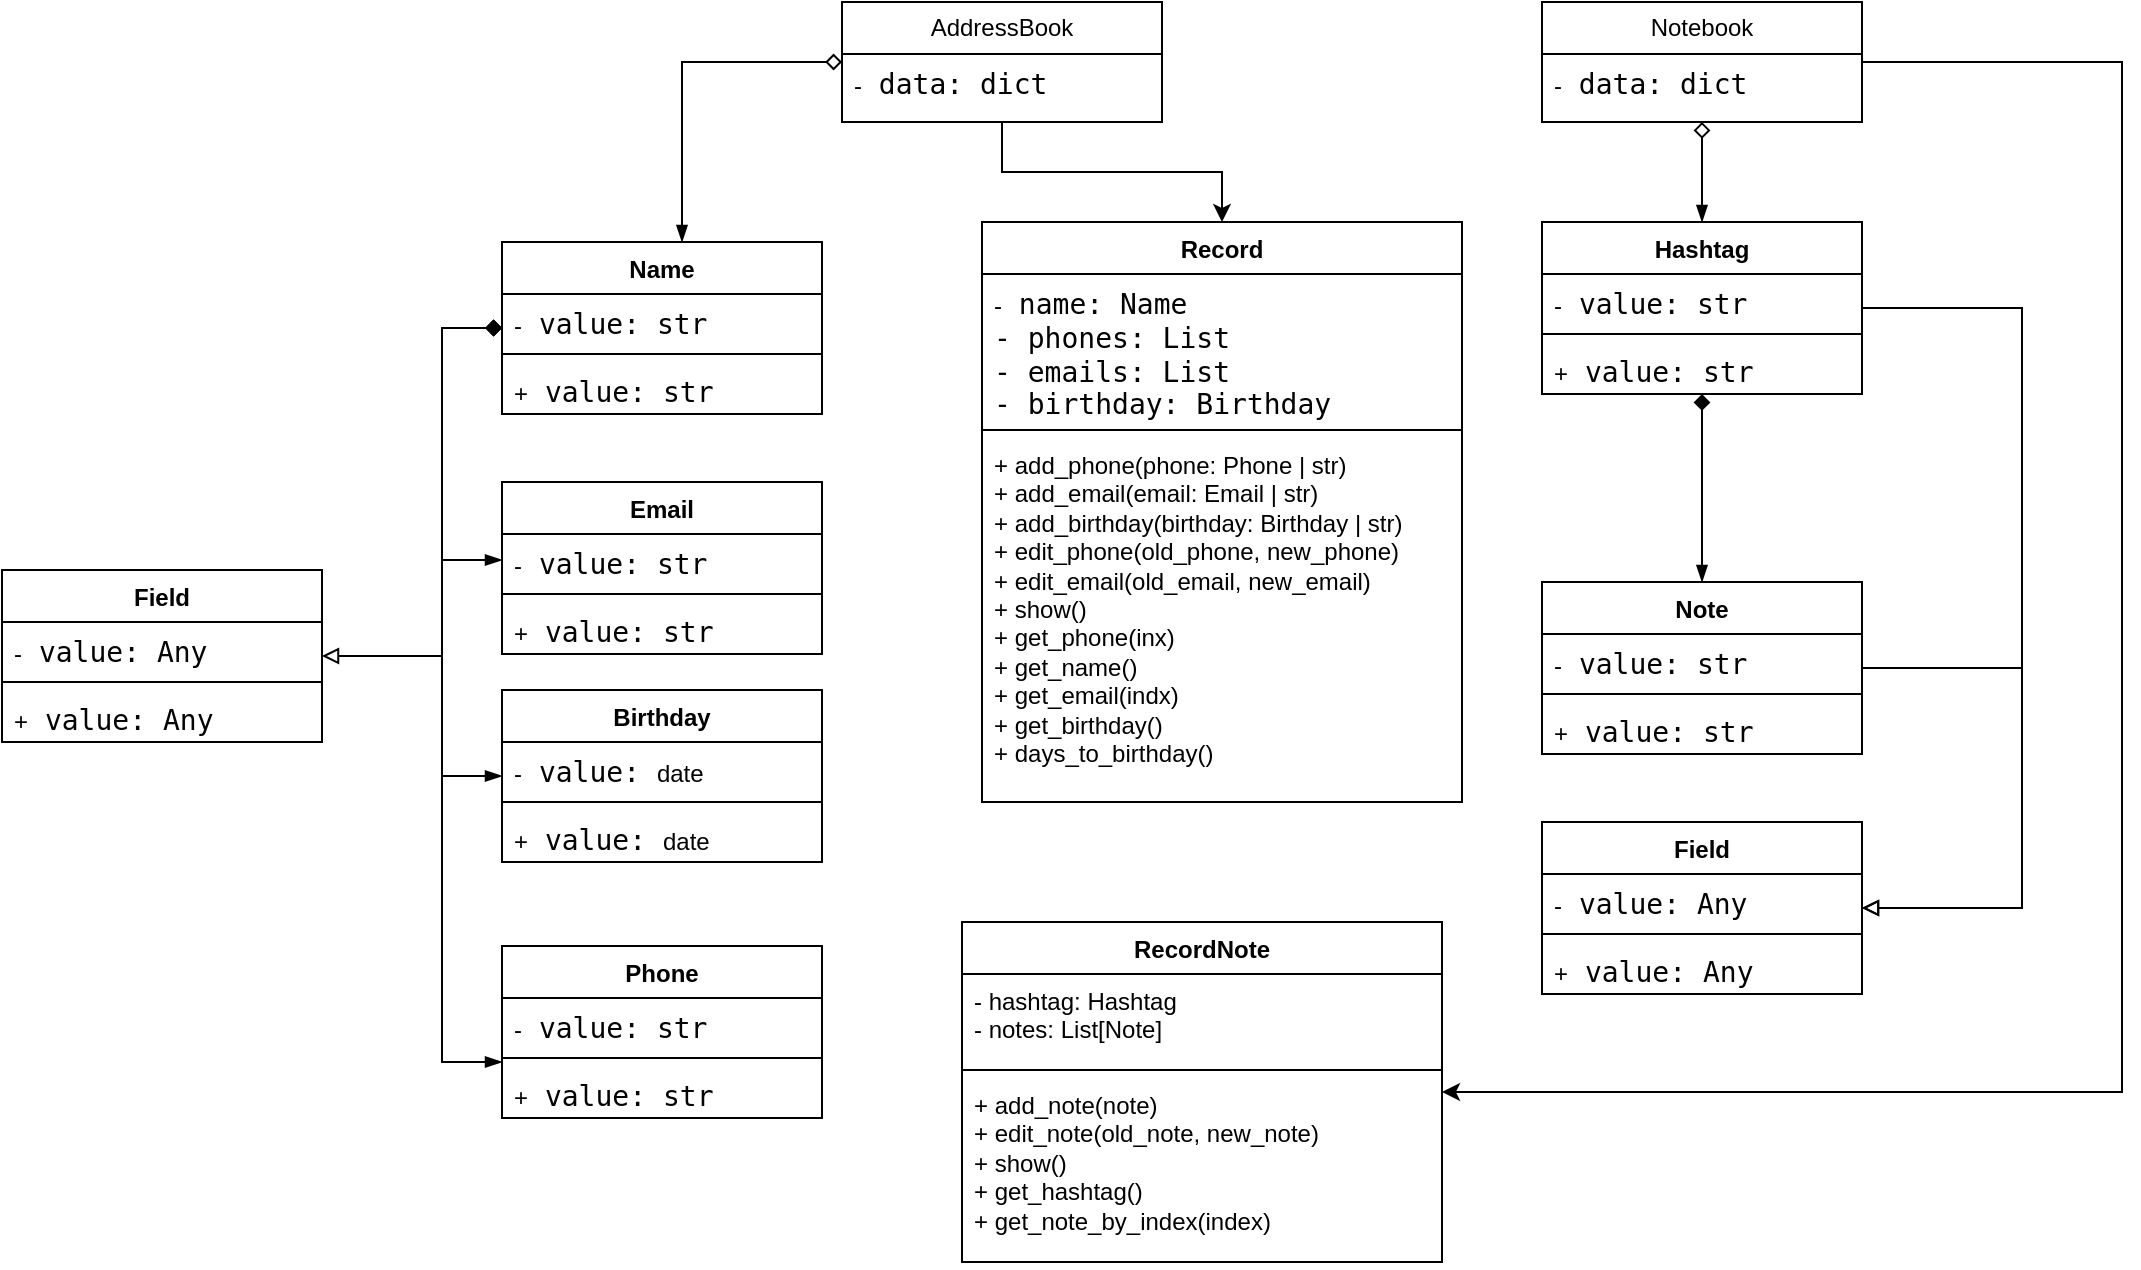 <mxfile version="21.5.0" type="github">
  <diagram id="C5RBs43oDa-KdzZeNtuy" name="Page-1">
    <mxGraphModel dx="2261" dy="754" grid="1" gridSize="10" guides="1" tooltips="1" connect="1" arrows="1" fold="1" page="1" pageScale="1" pageWidth="827" pageHeight="1169" math="0" shadow="0">
      <root>
        <mxCell id="WIyWlLk6GJQsqaUBKTNV-0" />
        <mxCell id="WIyWlLk6GJQsqaUBKTNV-1" parent="WIyWlLk6GJQsqaUBKTNV-0" />
        <mxCell id="QFCGVa4N3Yb_zY3DHAk8-140" style="edgeStyle=orthogonalEdgeStyle;rounded=0;orthogonalLoop=1;jettySize=auto;html=1;" parent="WIyWlLk6GJQsqaUBKTNV-1" source="QFCGVa4N3Yb_zY3DHAk8-70" target="QFCGVa4N3Yb_zY3DHAk8-97" edge="1">
          <mxGeometry relative="1" as="geometry" />
        </mxCell>
        <mxCell id="QFCGVa4N3Yb_zY3DHAk8-70" value="AddressBook" style="swimlane;fontStyle=0;childLayout=stackLayout;horizontal=1;startSize=26;fillColor=none;horizontalStack=0;resizeParent=1;resizeParentMax=0;resizeLast=0;collapsible=1;marginBottom=0;whiteSpace=wrap;html=1;" parent="WIyWlLk6GJQsqaUBKTNV-1" vertex="1">
          <mxGeometry x="-300" y="30" width="160" height="60" as="geometry" />
        </mxCell>
        <mxCell id="QFCGVa4N3Yb_zY3DHAk8-72" value="-&lt;span style=&quot;border-color: var(--border-color); color: rgb(3, 3, 3); font-family: &amp;quot;Söhne Mono&amp;quot;, Monaco, &amp;quot;Andale Mono&amp;quot;, &amp;quot;Ubuntu Mono&amp;quot;, monospace; font-size: 14px;&quot;&gt;&amp;nbsp;data: dict&lt;/span&gt;" style="text;strokeColor=none;fillColor=none;align=left;verticalAlign=top;spacingLeft=4;spacingRight=4;overflow=hidden;rotatable=0;points=[[0,0.5],[1,0.5]];portConstraint=eastwest;whiteSpace=wrap;html=1;" parent="QFCGVa4N3Yb_zY3DHAk8-70" vertex="1">
          <mxGeometry y="26" width="160" height="34" as="geometry" />
        </mxCell>
        <mxCell id="QFCGVa4N3Yb_zY3DHAk8-180" style="edgeStyle=orthogonalEdgeStyle;rounded=0;orthogonalLoop=1;jettySize=auto;html=1;endArrow=diamond;endFill=0;startArrow=blockThin;startFill=1;" parent="WIyWlLk6GJQsqaUBKTNV-1" source="QFCGVa4N3Yb_zY3DHAk8-78" target="QFCGVa4N3Yb_zY3DHAk8-70" edge="1">
          <mxGeometry relative="1" as="geometry">
            <Array as="points">
              <mxPoint x="-380" y="60" />
            </Array>
          </mxGeometry>
        </mxCell>
        <mxCell id="QFCGVa4N3Yb_zY3DHAk8-78" value="Name" style="swimlane;fontStyle=1;align=center;verticalAlign=top;childLayout=stackLayout;horizontal=1;startSize=26;horizontalStack=0;resizeParent=1;resizeParentMax=0;resizeLast=0;collapsible=1;marginBottom=0;whiteSpace=wrap;html=1;" parent="WIyWlLk6GJQsqaUBKTNV-1" vertex="1">
          <mxGeometry x="-470" y="150" width="160" height="86" as="geometry" />
        </mxCell>
        <mxCell id="QFCGVa4N3Yb_zY3DHAk8-79" value="-&lt;span style=&quot;border-color: var(--border-color); color: rgb(3, 3, 3); font-family: &amp;quot;Söhne Mono&amp;quot;, Monaco, &amp;quot;Andale Mono&amp;quot;, &amp;quot;Ubuntu Mono&amp;quot;, monospace; font-size: 14px;&quot;&gt;&amp;nbsp;&lt;/span&gt;&lt;span style=&quot;border: 0px solid rgb(217, 217, 227); color: rgb(3, 3, 3); box-sizing: border-box; --tw-border-spacing-x: 0; --tw-border-spacing-y: 0; --tw-translate-x: 0; --tw-translate-y: 0; --tw-rotate: 0; --tw-skew-x: 0; --tw-skew-y: 0; --tw-scale-x: 1; --tw-scale-y: 1; --tw-pan-x: ; --tw-pan-y: ; --tw-pinch-zoom: ; --tw-scroll-snap-strictness: proximity; --tw-gradient-from-position: ; --tw-gradient-via-position: ; --tw-gradient-to-position: ; --tw-ordinal: ; --tw-slashed-zero: ; --tw-numeric-figure: ; --tw-numeric-spacing: ; --tw-numeric-fraction: ; --tw-ring-inset: ; --tw-ring-offset-width: 0px; --tw-ring-offset-color: #fff; --tw-ring-color: rgba(69,89,164,.5); --tw-ring-offset-shadow: 0 0 transparent; --tw-ring-shadow: 0 0 transparent; --tw-shadow: 0 0 transparent; --tw-shadow-colored: 0 0 transparent; --tw-blur: ; --tw-brightness: ; --tw-contrast: ; --tw-grayscale: ; --tw-hue-rotate: ; --tw-invert: ; --tw-saturate: ; --tw-sepia: ; --tw-drop-shadow: ; --tw-backdrop-blur: ; --tw-backdrop-brightness: ; --tw-backdrop-contrast: ; --tw-backdrop-grayscale: ; --tw-backdrop-hue-rotate: ; --tw-backdrop-invert: ; --tw-backdrop-opacity: ; --tw-backdrop-saturate: ; --tw-backdrop-sepia: ; font-family: &amp;quot;Söhne Mono&amp;quot;, Monaco, &amp;quot;Andale Mono&amp;quot;, &amp;quot;Ubuntu Mono&amp;quot;, monospace; font-size: 14px;&quot; class=&quot;hljs-keyword&quot;&gt;value&lt;/span&gt;&lt;span style=&quot;border-color: var(--border-color); color: rgb(3, 3, 3); font-family: &amp;quot;Söhne Mono&amp;quot;, Monaco, &amp;quot;Andale Mono&amp;quot;, &amp;quot;Ubuntu Mono&amp;quot;, monospace; font-size: 14px;&quot;&gt;: str&lt;/span&gt;" style="text;strokeColor=none;fillColor=none;align=left;verticalAlign=top;spacingLeft=4;spacingRight=4;overflow=hidden;rotatable=0;points=[[0,0.5],[1,0.5]];portConstraint=eastwest;whiteSpace=wrap;html=1;" parent="QFCGVa4N3Yb_zY3DHAk8-78" vertex="1">
          <mxGeometry y="26" width="160" height="26" as="geometry" />
        </mxCell>
        <mxCell id="QFCGVa4N3Yb_zY3DHAk8-80" value="" style="line;strokeWidth=1;fillColor=none;align=left;verticalAlign=middle;spacingTop=-1;spacingLeft=3;spacingRight=3;rotatable=0;labelPosition=right;points=[];portConstraint=eastwest;strokeColor=inherit;" parent="QFCGVa4N3Yb_zY3DHAk8-78" vertex="1">
          <mxGeometry y="52" width="160" height="8" as="geometry" />
        </mxCell>
        <mxCell id="QFCGVa4N3Yb_zY3DHAk8-81" value="+&lt;span style=&quot;border-color: var(--border-color); color: rgb(3, 3, 3); font-family: &amp;quot;Söhne Mono&amp;quot;, Monaco, &amp;quot;Andale Mono&amp;quot;, &amp;quot;Ubuntu Mono&amp;quot;, monospace; font-size: 14px;&quot;&gt;&amp;nbsp;&lt;/span&gt;&lt;span style=&quot;border: 0px solid rgb(217, 217, 227); color: rgb(3, 3, 3); box-sizing: border-box; --tw-border-spacing-x: 0; --tw-border-spacing-y: 0; --tw-translate-x: 0; --tw-translate-y: 0; --tw-rotate: 0; --tw-skew-x: 0; --tw-skew-y: 0; --tw-scale-x: 1; --tw-scale-y: 1; --tw-pan-x: ; --tw-pan-y: ; --tw-pinch-zoom: ; --tw-scroll-snap-strictness: proximity; --tw-gradient-from-position: ; --tw-gradient-via-position: ; --tw-gradient-to-position: ; --tw-ordinal: ; --tw-slashed-zero: ; --tw-numeric-figure: ; --tw-numeric-spacing: ; --tw-numeric-fraction: ; --tw-ring-inset: ; --tw-ring-offset-width: 0px; --tw-ring-offset-color: #fff; --tw-ring-color: rgba(69,89,164,.5); --tw-ring-offset-shadow: 0 0 transparent; --tw-ring-shadow: 0 0 transparent; --tw-shadow: 0 0 transparent; --tw-shadow-colored: 0 0 transparent; --tw-blur: ; --tw-brightness: ; --tw-contrast: ; --tw-grayscale: ; --tw-hue-rotate: ; --tw-invert: ; --tw-saturate: ; --tw-sepia: ; --tw-drop-shadow: ; --tw-backdrop-blur: ; --tw-backdrop-brightness: ; --tw-backdrop-contrast: ; --tw-backdrop-grayscale: ; --tw-backdrop-hue-rotate: ; --tw-backdrop-invert: ; --tw-backdrop-opacity: ; --tw-backdrop-saturate: ; --tw-backdrop-sepia: ; font-family: &amp;quot;Söhne Mono&amp;quot;, Monaco, &amp;quot;Andale Mono&amp;quot;, &amp;quot;Ubuntu Mono&amp;quot;, monospace; font-size: 14px;&quot; class=&quot;hljs-keyword&quot;&gt;value&lt;/span&gt;&lt;span style=&quot;border-color: var(--border-color); color: rgb(3, 3, 3); font-family: &amp;quot;Söhne Mono&amp;quot;, Monaco, &amp;quot;Andale Mono&amp;quot;, &amp;quot;Ubuntu Mono&amp;quot;, monospace; font-size: 14px;&quot;&gt;: str&lt;/span&gt;" style="text;strokeColor=none;fillColor=none;align=left;verticalAlign=top;spacingLeft=4;spacingRight=4;overflow=hidden;rotatable=0;points=[[0,0.5],[1,0.5]];portConstraint=eastwest;whiteSpace=wrap;html=1;" parent="QFCGVa4N3Yb_zY3DHAk8-78" vertex="1">
          <mxGeometry y="60" width="160" height="26" as="geometry" />
        </mxCell>
        <mxCell id="QFCGVa4N3Yb_zY3DHAk8-89" value="Email" style="swimlane;fontStyle=1;align=center;verticalAlign=top;childLayout=stackLayout;horizontal=1;startSize=26;horizontalStack=0;resizeParent=1;resizeParentMax=0;resizeLast=0;collapsible=1;marginBottom=0;whiteSpace=wrap;html=1;" parent="WIyWlLk6GJQsqaUBKTNV-1" vertex="1">
          <mxGeometry x="-470" y="270" width="160" height="86" as="geometry" />
        </mxCell>
        <mxCell id="QFCGVa4N3Yb_zY3DHAk8-90" value="-&lt;span style=&quot;border-color: var(--border-color); color: rgb(3, 3, 3); font-family: &amp;quot;Söhne Mono&amp;quot;, Monaco, &amp;quot;Andale Mono&amp;quot;, &amp;quot;Ubuntu Mono&amp;quot;, monospace; font-size: 14px;&quot;&gt;&amp;nbsp;&lt;/span&gt;&lt;span style=&quot;border: 0px solid rgb(217, 217, 227); color: rgb(3, 3, 3); box-sizing: border-box; --tw-border-spacing-x: 0; --tw-border-spacing-y: 0; --tw-translate-x: 0; --tw-translate-y: 0; --tw-rotate: 0; --tw-skew-x: 0; --tw-skew-y: 0; --tw-scale-x: 1; --tw-scale-y: 1; --tw-pan-x: ; --tw-pan-y: ; --tw-pinch-zoom: ; --tw-scroll-snap-strictness: proximity; --tw-gradient-from-position: ; --tw-gradient-via-position: ; --tw-gradient-to-position: ; --tw-ordinal: ; --tw-slashed-zero: ; --tw-numeric-figure: ; --tw-numeric-spacing: ; --tw-numeric-fraction: ; --tw-ring-inset: ; --tw-ring-offset-width: 0px; --tw-ring-offset-color: #fff; --tw-ring-color: rgba(69,89,164,.5); --tw-ring-offset-shadow: 0 0 transparent; --tw-ring-shadow: 0 0 transparent; --tw-shadow: 0 0 transparent; --tw-shadow-colored: 0 0 transparent; --tw-blur: ; --tw-brightness: ; --tw-contrast: ; --tw-grayscale: ; --tw-hue-rotate: ; --tw-invert: ; --tw-saturate: ; --tw-sepia: ; --tw-drop-shadow: ; --tw-backdrop-blur: ; --tw-backdrop-brightness: ; --tw-backdrop-contrast: ; --tw-backdrop-grayscale: ; --tw-backdrop-hue-rotate: ; --tw-backdrop-invert: ; --tw-backdrop-opacity: ; --tw-backdrop-saturate: ; --tw-backdrop-sepia: ; font-family: &amp;quot;Söhne Mono&amp;quot;, Monaco, &amp;quot;Andale Mono&amp;quot;, &amp;quot;Ubuntu Mono&amp;quot;, monospace; font-size: 14px;&quot; class=&quot;hljs-keyword&quot;&gt;value&lt;/span&gt;&lt;span style=&quot;border-color: var(--border-color); color: rgb(3, 3, 3); font-family: &amp;quot;Söhne Mono&amp;quot;, Monaco, &amp;quot;Andale Mono&amp;quot;, &amp;quot;Ubuntu Mono&amp;quot;, monospace; font-size: 14px;&quot;&gt;: str&lt;/span&gt;" style="text;strokeColor=none;fillColor=none;align=left;verticalAlign=top;spacingLeft=4;spacingRight=4;overflow=hidden;rotatable=0;points=[[0,0.5],[1,0.5]];portConstraint=eastwest;whiteSpace=wrap;html=1;" parent="QFCGVa4N3Yb_zY3DHAk8-89" vertex="1">
          <mxGeometry y="26" width="160" height="26" as="geometry" />
        </mxCell>
        <mxCell id="QFCGVa4N3Yb_zY3DHAk8-91" value="" style="line;strokeWidth=1;fillColor=none;align=left;verticalAlign=middle;spacingTop=-1;spacingLeft=3;spacingRight=3;rotatable=0;labelPosition=right;points=[];portConstraint=eastwest;strokeColor=inherit;" parent="QFCGVa4N3Yb_zY3DHAk8-89" vertex="1">
          <mxGeometry y="52" width="160" height="8" as="geometry" />
        </mxCell>
        <mxCell id="QFCGVa4N3Yb_zY3DHAk8-92" value="+&lt;span style=&quot;border-color: var(--border-color); color: rgb(3, 3, 3); font-family: &amp;quot;Söhne Mono&amp;quot;, Monaco, &amp;quot;Andale Mono&amp;quot;, &amp;quot;Ubuntu Mono&amp;quot;, monospace; font-size: 14px;&quot;&gt;&amp;nbsp;&lt;/span&gt;&lt;span style=&quot;border: 0px solid rgb(217, 217, 227); color: rgb(3, 3, 3); box-sizing: border-box; --tw-border-spacing-x: 0; --tw-border-spacing-y: 0; --tw-translate-x: 0; --tw-translate-y: 0; --tw-rotate: 0; --tw-skew-x: 0; --tw-skew-y: 0; --tw-scale-x: 1; --tw-scale-y: 1; --tw-pan-x: ; --tw-pan-y: ; --tw-pinch-zoom: ; --tw-scroll-snap-strictness: proximity; --tw-gradient-from-position: ; --tw-gradient-via-position: ; --tw-gradient-to-position: ; --tw-ordinal: ; --tw-slashed-zero: ; --tw-numeric-figure: ; --tw-numeric-spacing: ; --tw-numeric-fraction: ; --tw-ring-inset: ; --tw-ring-offset-width: 0px; --tw-ring-offset-color: #fff; --tw-ring-color: rgba(69,89,164,.5); --tw-ring-offset-shadow: 0 0 transparent; --tw-ring-shadow: 0 0 transparent; --tw-shadow: 0 0 transparent; --tw-shadow-colored: 0 0 transparent; --tw-blur: ; --tw-brightness: ; --tw-contrast: ; --tw-grayscale: ; --tw-hue-rotate: ; --tw-invert: ; --tw-saturate: ; --tw-sepia: ; --tw-drop-shadow: ; --tw-backdrop-blur: ; --tw-backdrop-brightness: ; --tw-backdrop-contrast: ; --tw-backdrop-grayscale: ; --tw-backdrop-hue-rotate: ; --tw-backdrop-invert: ; --tw-backdrop-opacity: ; --tw-backdrop-saturate: ; --tw-backdrop-sepia: ; font-family: &amp;quot;Söhne Mono&amp;quot;, Monaco, &amp;quot;Andale Mono&amp;quot;, &amp;quot;Ubuntu Mono&amp;quot;, monospace; font-size: 14px;&quot; class=&quot;hljs-keyword&quot;&gt;value&lt;/span&gt;&lt;span style=&quot;border-color: var(--border-color); color: rgb(3, 3, 3); font-family: &amp;quot;Söhne Mono&amp;quot;, Monaco, &amp;quot;Andale Mono&amp;quot;, &amp;quot;Ubuntu Mono&amp;quot;, monospace; font-size: 14px;&quot;&gt;: str&lt;/span&gt;" style="text;strokeColor=none;fillColor=none;align=left;verticalAlign=top;spacingLeft=4;spacingRight=4;overflow=hidden;rotatable=0;points=[[0,0.5],[1,0.5]];portConstraint=eastwest;whiteSpace=wrap;html=1;" parent="QFCGVa4N3Yb_zY3DHAk8-89" vertex="1">
          <mxGeometry y="60" width="160" height="26" as="geometry" />
        </mxCell>
        <mxCell id="QFCGVa4N3Yb_zY3DHAk8-175" style="edgeStyle=orthogonalEdgeStyle;rounded=0;orthogonalLoop=1;jettySize=auto;html=1;startArrow=blockThin;startFill=1;endArrow=diamond;endFill=1;" parent="WIyWlLk6GJQsqaUBKTNV-1" source="QFCGVa4N3Yb_zY3DHAk8-93" target="QFCGVa4N3Yb_zY3DHAk8-78" edge="1">
          <mxGeometry relative="1" as="geometry">
            <Array as="points">
              <mxPoint x="-500" y="417" />
              <mxPoint x="-500" y="193" />
            </Array>
          </mxGeometry>
        </mxCell>
        <mxCell id="QFCGVa4N3Yb_zY3DHAk8-93" value="Birthday" style="swimlane;fontStyle=1;align=center;verticalAlign=top;childLayout=stackLayout;horizontal=1;startSize=26;horizontalStack=0;resizeParent=1;resizeParentMax=0;resizeLast=0;collapsible=1;marginBottom=0;whiteSpace=wrap;html=1;" parent="WIyWlLk6GJQsqaUBKTNV-1" vertex="1">
          <mxGeometry x="-470" y="374" width="160" height="86" as="geometry" />
        </mxCell>
        <mxCell id="QFCGVa4N3Yb_zY3DHAk8-94" value="-&lt;span style=&quot;border-color: var(--border-color); color: rgb(3, 3, 3); font-family: &amp;quot;Söhne Mono&amp;quot;, Monaco, &amp;quot;Andale Mono&amp;quot;, &amp;quot;Ubuntu Mono&amp;quot;, monospace; font-size: 14px;&quot;&gt;&amp;nbsp;&lt;/span&gt;&lt;span style=&quot;border: 0px solid rgb(217, 217, 227); color: rgb(3, 3, 3); box-sizing: border-box; --tw-border-spacing-x: 0; --tw-border-spacing-y: 0; --tw-translate-x: 0; --tw-translate-y: 0; --tw-rotate: 0; --tw-skew-x: 0; --tw-skew-y: 0; --tw-scale-x: 1; --tw-scale-y: 1; --tw-pan-x: ; --tw-pan-y: ; --tw-pinch-zoom: ; --tw-scroll-snap-strictness: proximity; --tw-gradient-from-position: ; --tw-gradient-via-position: ; --tw-gradient-to-position: ; --tw-ordinal: ; --tw-slashed-zero: ; --tw-numeric-figure: ; --tw-numeric-spacing: ; --tw-numeric-fraction: ; --tw-ring-inset: ; --tw-ring-offset-width: 0px; --tw-ring-offset-color: #fff; --tw-ring-color: rgba(69,89,164,.5); --tw-ring-offset-shadow: 0 0 transparent; --tw-ring-shadow: 0 0 transparent; --tw-shadow: 0 0 transparent; --tw-shadow-colored: 0 0 transparent; --tw-blur: ; --tw-brightness: ; --tw-contrast: ; --tw-grayscale: ; --tw-hue-rotate: ; --tw-invert: ; --tw-saturate: ; --tw-sepia: ; --tw-drop-shadow: ; --tw-backdrop-blur: ; --tw-backdrop-brightness: ; --tw-backdrop-contrast: ; --tw-backdrop-grayscale: ; --tw-backdrop-hue-rotate: ; --tw-backdrop-invert: ; --tw-backdrop-opacity: ; --tw-backdrop-saturate: ; --tw-backdrop-sepia: ; font-family: &amp;quot;Söhne Mono&amp;quot;, Monaco, &amp;quot;Andale Mono&amp;quot;, &amp;quot;Ubuntu Mono&amp;quot;, monospace; font-size: 14px;&quot; class=&quot;hljs-keyword&quot;&gt;value&lt;/span&gt;&lt;span style=&quot;border-color: var(--border-color); color: rgb(3, 3, 3); font-family: &amp;quot;Söhne Mono&amp;quot;, Monaco, &amp;quot;Andale Mono&amp;quot;, &amp;quot;Ubuntu Mono&amp;quot;, monospace; font-size: 14px;&quot;&gt;:&amp;nbsp;&lt;/span&gt;&lt;span style=&quot;color: rgb(3, 3, 3); text-align: center;&quot;&gt;date&lt;/span&gt;" style="text;strokeColor=none;fillColor=none;align=left;verticalAlign=top;spacingLeft=4;spacingRight=4;overflow=hidden;rotatable=0;points=[[0,0.5],[1,0.5]];portConstraint=eastwest;whiteSpace=wrap;html=1;" parent="QFCGVa4N3Yb_zY3DHAk8-93" vertex="1">
          <mxGeometry y="26" width="160" height="26" as="geometry" />
        </mxCell>
        <mxCell id="QFCGVa4N3Yb_zY3DHAk8-95" value="" style="line;strokeWidth=1;fillColor=none;align=left;verticalAlign=middle;spacingTop=-1;spacingLeft=3;spacingRight=3;rotatable=0;labelPosition=right;points=[];portConstraint=eastwest;strokeColor=inherit;" parent="QFCGVa4N3Yb_zY3DHAk8-93" vertex="1">
          <mxGeometry y="52" width="160" height="8" as="geometry" />
        </mxCell>
        <mxCell id="QFCGVa4N3Yb_zY3DHAk8-96" value="+&lt;span style=&quot;border-color: var(--border-color); color: rgb(3, 3, 3); font-family: &amp;quot;Söhne Mono&amp;quot;, Monaco, &amp;quot;Andale Mono&amp;quot;, &amp;quot;Ubuntu Mono&amp;quot;, monospace; font-size: 14px;&quot;&gt;&amp;nbsp;&lt;/span&gt;&lt;span style=&quot;border: 0px solid rgb(217, 217, 227); color: rgb(3, 3, 3); box-sizing: border-box; --tw-border-spacing-x: 0; --tw-border-spacing-y: 0; --tw-translate-x: 0; --tw-translate-y: 0; --tw-rotate: 0; --tw-skew-x: 0; --tw-skew-y: 0; --tw-scale-x: 1; --tw-scale-y: 1; --tw-pan-x: ; --tw-pan-y: ; --tw-pinch-zoom: ; --tw-scroll-snap-strictness: proximity; --tw-gradient-from-position: ; --tw-gradient-via-position: ; --tw-gradient-to-position: ; --tw-ordinal: ; --tw-slashed-zero: ; --tw-numeric-figure: ; --tw-numeric-spacing: ; --tw-numeric-fraction: ; --tw-ring-inset: ; --tw-ring-offset-width: 0px; --tw-ring-offset-color: #fff; --tw-ring-color: rgba(69,89,164,.5); --tw-ring-offset-shadow: 0 0 transparent; --tw-ring-shadow: 0 0 transparent; --tw-shadow: 0 0 transparent; --tw-shadow-colored: 0 0 transparent; --tw-blur: ; --tw-brightness: ; --tw-contrast: ; --tw-grayscale: ; --tw-hue-rotate: ; --tw-invert: ; --tw-saturate: ; --tw-sepia: ; --tw-drop-shadow: ; --tw-backdrop-blur: ; --tw-backdrop-brightness: ; --tw-backdrop-contrast: ; --tw-backdrop-grayscale: ; --tw-backdrop-hue-rotate: ; --tw-backdrop-invert: ; --tw-backdrop-opacity: ; --tw-backdrop-saturate: ; --tw-backdrop-sepia: ; font-family: &amp;quot;Söhne Mono&amp;quot;, Monaco, &amp;quot;Andale Mono&amp;quot;, &amp;quot;Ubuntu Mono&amp;quot;, monospace; font-size: 14px;&quot; class=&quot;hljs-keyword&quot;&gt;value&lt;/span&gt;&lt;span style=&quot;border-color: var(--border-color); color: rgb(3, 3, 3); font-family: &amp;quot;Söhne Mono&amp;quot;, Monaco, &amp;quot;Andale Mono&amp;quot;, &amp;quot;Ubuntu Mono&amp;quot;, monospace; font-size: 14px;&quot;&gt;:&amp;nbsp;&lt;/span&gt;&lt;span style=&quot;color: rgb(3, 3, 3); text-align: center;&quot;&gt;date&lt;/span&gt;" style="text;strokeColor=none;fillColor=none;align=left;verticalAlign=top;spacingLeft=4;spacingRight=4;overflow=hidden;rotatable=0;points=[[0,0.5],[1,0.5]];portConstraint=eastwest;whiteSpace=wrap;html=1;" parent="QFCGVa4N3Yb_zY3DHAk8-93" vertex="1">
          <mxGeometry y="60" width="160" height="26" as="geometry" />
        </mxCell>
        <mxCell id="QFCGVa4N3Yb_zY3DHAk8-97" value="Record" style="swimlane;fontStyle=1;align=center;verticalAlign=top;childLayout=stackLayout;horizontal=1;startSize=26;horizontalStack=0;resizeParent=1;resizeParentMax=0;resizeLast=0;collapsible=1;marginBottom=0;whiteSpace=wrap;html=1;" parent="WIyWlLk6GJQsqaUBKTNV-1" vertex="1">
          <mxGeometry x="-230" y="140" width="240" height="290" as="geometry" />
        </mxCell>
        <mxCell id="QFCGVa4N3Yb_zY3DHAk8-98" value="-&lt;span style=&quot;border-color: var(--border-color); color: rgb(3, 3, 3); font-family: &amp;quot;Söhne Mono&amp;quot;, Monaco, &amp;quot;Andale Mono&amp;quot;, &amp;quot;Ubuntu Mono&amp;quot;, monospace; font-size: 14px;&quot;&gt;&amp;nbsp;name: Name&lt;br&gt;-&lt;span style=&quot;border-color: var(--border-color);&quot;&gt;&amp;nbsp;phones: List&lt;br&gt;&lt;/span&gt;-&lt;span style=&quot;border-color: var(--border-color);&quot;&gt;&amp;nbsp;emails: List&lt;br&gt;&lt;/span&gt;-&lt;span style=&quot;border-color: var(--border-color);&quot;&gt;&amp;nbsp;birthday: Birthday&lt;/span&gt;&lt;br&gt;&lt;/span&gt;" style="text;strokeColor=none;fillColor=none;align=left;verticalAlign=top;spacingLeft=4;spacingRight=4;overflow=hidden;rotatable=0;points=[[0,0.5],[1,0.5]];portConstraint=eastwest;whiteSpace=wrap;html=1;" parent="QFCGVa4N3Yb_zY3DHAk8-97" vertex="1">
          <mxGeometry y="26" width="240" height="74" as="geometry" />
        </mxCell>
        <mxCell id="QFCGVa4N3Yb_zY3DHAk8-99" value="" style="line;strokeWidth=1;fillColor=none;align=left;verticalAlign=middle;spacingTop=-1;spacingLeft=3;spacingRight=3;rotatable=0;labelPosition=right;points=[];portConstraint=eastwest;strokeColor=inherit;" parent="QFCGVa4N3Yb_zY3DHAk8-97" vertex="1">
          <mxGeometry y="100" width="240" height="8" as="geometry" />
        </mxCell>
        <mxCell id="QFCGVa4N3Yb_zY3DHAk8-100" value="&lt;div&gt;+ add_phone(phone: Phone | str)&lt;/div&gt;&lt;div&gt;+ add_email(email: Email | str)&lt;/div&gt;&lt;div&gt;+ add_birthday(birthday: Birthday | str)&lt;/div&gt;&lt;div&gt;+ edit_phone(old_phone, new_phone)&lt;/div&gt;&lt;div&gt;+ edit_email(old_email, new_email)&lt;/div&gt;&lt;div&gt;+ show()&lt;/div&gt;&lt;div&gt;+ get_phone(inx)&lt;/div&gt;&lt;div&gt;+ get_name()&lt;/div&gt;&lt;div&gt;+ get_email(indx)&lt;/div&gt;&lt;div&gt;+ get_birthday()&lt;/div&gt;&lt;div&gt;+ days_to_birthday()&lt;/div&gt;" style="text;strokeColor=none;fillColor=none;align=left;verticalAlign=top;spacingLeft=4;spacingRight=4;overflow=hidden;rotatable=0;points=[[0,0.5],[1,0.5]];portConstraint=eastwest;whiteSpace=wrap;html=1;" parent="QFCGVa4N3Yb_zY3DHAk8-97" vertex="1">
          <mxGeometry y="108" width="240" height="182" as="geometry" />
        </mxCell>
        <mxCell id="QFCGVa4N3Yb_zY3DHAk8-174" style="edgeStyle=orthogonalEdgeStyle;rounded=0;orthogonalLoop=1;jettySize=auto;html=1;strokeColor=default;startArrow=blockThin;startFill=1;endArrow=diamond;endFill=1;" parent="WIyWlLk6GJQsqaUBKTNV-1" source="QFCGVa4N3Yb_zY3DHAk8-82" target="QFCGVa4N3Yb_zY3DHAk8-78" edge="1">
          <mxGeometry relative="1" as="geometry">
            <Array as="points">
              <mxPoint x="-500" y="560" />
              <mxPoint x="-500" y="193" />
            </Array>
          </mxGeometry>
        </mxCell>
        <mxCell id="QFCGVa4N3Yb_zY3DHAk8-82" value="Phone" style="swimlane;fontStyle=1;align=center;verticalAlign=top;childLayout=stackLayout;horizontal=1;startSize=26;horizontalStack=0;resizeParent=1;resizeParentMax=0;resizeLast=0;collapsible=1;marginBottom=0;whiteSpace=wrap;html=1;" parent="WIyWlLk6GJQsqaUBKTNV-1" vertex="1">
          <mxGeometry x="-470" y="502" width="160" height="86" as="geometry" />
        </mxCell>
        <mxCell id="QFCGVa4N3Yb_zY3DHAk8-83" value="-&lt;span style=&quot;border-color: var(--border-color); color: rgb(3, 3, 3); font-family: &amp;quot;Söhne Mono&amp;quot;, Monaco, &amp;quot;Andale Mono&amp;quot;, &amp;quot;Ubuntu Mono&amp;quot;, monospace; font-size: 14px;&quot;&gt;&amp;nbsp;&lt;/span&gt;&lt;span style=&quot;border: 0px solid rgb(217, 217, 227); color: rgb(3, 3, 3); box-sizing: border-box; --tw-border-spacing-x: 0; --tw-border-spacing-y: 0; --tw-translate-x: 0; --tw-translate-y: 0; --tw-rotate: 0; --tw-skew-x: 0; --tw-skew-y: 0; --tw-scale-x: 1; --tw-scale-y: 1; --tw-pan-x: ; --tw-pan-y: ; --tw-pinch-zoom: ; --tw-scroll-snap-strictness: proximity; --tw-gradient-from-position: ; --tw-gradient-via-position: ; --tw-gradient-to-position: ; --tw-ordinal: ; --tw-slashed-zero: ; --tw-numeric-figure: ; --tw-numeric-spacing: ; --tw-numeric-fraction: ; --tw-ring-inset: ; --tw-ring-offset-width: 0px; --tw-ring-offset-color: #fff; --tw-ring-color: rgba(69,89,164,.5); --tw-ring-offset-shadow: 0 0 transparent; --tw-ring-shadow: 0 0 transparent; --tw-shadow: 0 0 transparent; --tw-shadow-colored: 0 0 transparent; --tw-blur: ; --tw-brightness: ; --tw-contrast: ; --tw-grayscale: ; --tw-hue-rotate: ; --tw-invert: ; --tw-saturate: ; --tw-sepia: ; --tw-drop-shadow: ; --tw-backdrop-blur: ; --tw-backdrop-brightness: ; --tw-backdrop-contrast: ; --tw-backdrop-grayscale: ; --tw-backdrop-hue-rotate: ; --tw-backdrop-invert: ; --tw-backdrop-opacity: ; --tw-backdrop-saturate: ; --tw-backdrop-sepia: ; font-family: &amp;quot;Söhne Mono&amp;quot;, Monaco, &amp;quot;Andale Mono&amp;quot;, &amp;quot;Ubuntu Mono&amp;quot;, monospace; font-size: 14px;&quot; class=&quot;hljs-keyword&quot;&gt;value&lt;/span&gt;&lt;span style=&quot;border-color: var(--border-color); color: rgb(3, 3, 3); font-family: &amp;quot;Söhne Mono&amp;quot;, Monaco, &amp;quot;Andale Mono&amp;quot;, &amp;quot;Ubuntu Mono&amp;quot;, monospace; font-size: 14px;&quot;&gt;: str&lt;/span&gt;" style="text;strokeColor=none;fillColor=none;align=left;verticalAlign=top;spacingLeft=4;spacingRight=4;overflow=hidden;rotatable=0;points=[[0,0.5],[1,0.5]];portConstraint=eastwest;whiteSpace=wrap;html=1;" parent="QFCGVa4N3Yb_zY3DHAk8-82" vertex="1">
          <mxGeometry y="26" width="160" height="26" as="geometry" />
        </mxCell>
        <mxCell id="QFCGVa4N3Yb_zY3DHAk8-84" value="" style="line;strokeWidth=1;fillColor=none;align=left;verticalAlign=middle;spacingTop=-1;spacingLeft=3;spacingRight=3;rotatable=0;labelPosition=right;points=[];portConstraint=eastwest;strokeColor=inherit;" parent="QFCGVa4N3Yb_zY3DHAk8-82" vertex="1">
          <mxGeometry y="52" width="160" height="8" as="geometry" />
        </mxCell>
        <mxCell id="QFCGVa4N3Yb_zY3DHAk8-85" value="+&lt;span style=&quot;border-color: var(--border-color); color: rgb(3, 3, 3); font-family: &amp;quot;Söhne Mono&amp;quot;, Monaco, &amp;quot;Andale Mono&amp;quot;, &amp;quot;Ubuntu Mono&amp;quot;, monospace; font-size: 14px;&quot;&gt;&amp;nbsp;&lt;/span&gt;&lt;span style=&quot;border: 0px solid rgb(217, 217, 227); color: rgb(3, 3, 3); box-sizing: border-box; --tw-border-spacing-x: 0; --tw-border-spacing-y: 0; --tw-translate-x: 0; --tw-translate-y: 0; --tw-rotate: 0; --tw-skew-x: 0; --tw-skew-y: 0; --tw-scale-x: 1; --tw-scale-y: 1; --tw-pan-x: ; --tw-pan-y: ; --tw-pinch-zoom: ; --tw-scroll-snap-strictness: proximity; --tw-gradient-from-position: ; --tw-gradient-via-position: ; --tw-gradient-to-position: ; --tw-ordinal: ; --tw-slashed-zero: ; --tw-numeric-figure: ; --tw-numeric-spacing: ; --tw-numeric-fraction: ; --tw-ring-inset: ; --tw-ring-offset-width: 0px; --tw-ring-offset-color: #fff; --tw-ring-color: rgba(69,89,164,.5); --tw-ring-offset-shadow: 0 0 transparent; --tw-ring-shadow: 0 0 transparent; --tw-shadow: 0 0 transparent; --tw-shadow-colored: 0 0 transparent; --tw-blur: ; --tw-brightness: ; --tw-contrast: ; --tw-grayscale: ; --tw-hue-rotate: ; --tw-invert: ; --tw-saturate: ; --tw-sepia: ; --tw-drop-shadow: ; --tw-backdrop-blur: ; --tw-backdrop-brightness: ; --tw-backdrop-contrast: ; --tw-backdrop-grayscale: ; --tw-backdrop-hue-rotate: ; --tw-backdrop-invert: ; --tw-backdrop-opacity: ; --tw-backdrop-saturate: ; --tw-backdrop-sepia: ; font-family: &amp;quot;Söhne Mono&amp;quot;, Monaco, &amp;quot;Andale Mono&amp;quot;, &amp;quot;Ubuntu Mono&amp;quot;, monospace; font-size: 14px;&quot; class=&quot;hljs-keyword&quot;&gt;value&lt;/span&gt;&lt;span style=&quot;border-color: var(--border-color); color: rgb(3, 3, 3); font-family: &amp;quot;Söhne Mono&amp;quot;, Monaco, &amp;quot;Andale Mono&amp;quot;, &amp;quot;Ubuntu Mono&amp;quot;, monospace; font-size: 14px;&quot;&gt;: str&lt;/span&gt;" style="text;strokeColor=none;fillColor=none;align=left;verticalAlign=top;spacingLeft=4;spacingRight=4;overflow=hidden;rotatable=0;points=[[0,0.5],[1,0.5]];portConstraint=eastwest;whiteSpace=wrap;html=1;" parent="QFCGVa4N3Yb_zY3DHAk8-82" vertex="1">
          <mxGeometry y="60" width="160" height="26" as="geometry" />
        </mxCell>
        <mxCell id="j4wMsxq7p_G7kz9xWMsX-5" style="edgeStyle=orthogonalEdgeStyle;rounded=0;orthogonalLoop=1;jettySize=auto;html=1;" edge="1" parent="WIyWlLk6GJQsqaUBKTNV-1" source="QFCGVa4N3Yb_zY3DHAk8-138" target="QFCGVa4N3Yb_zY3DHAk8-143">
          <mxGeometry relative="1" as="geometry">
            <Array as="points">
              <mxPoint x="340" y="60" />
              <mxPoint x="340" y="575" />
            </Array>
          </mxGeometry>
        </mxCell>
        <mxCell id="QFCGVa4N3Yb_zY3DHAk8-138" value="Notebook" style="swimlane;fontStyle=0;childLayout=stackLayout;horizontal=1;startSize=26;fillColor=none;horizontalStack=0;resizeParent=1;resizeParentMax=0;resizeLast=0;collapsible=1;marginBottom=0;whiteSpace=wrap;html=1;" parent="WIyWlLk6GJQsqaUBKTNV-1" vertex="1">
          <mxGeometry x="50" y="30" width="160" height="60" as="geometry" />
        </mxCell>
        <mxCell id="QFCGVa4N3Yb_zY3DHAk8-139" value="-&lt;span style=&quot;border-color: var(--border-color); color: rgb(3, 3, 3); font-family: &amp;quot;Söhne Mono&amp;quot;, Monaco, &amp;quot;Andale Mono&amp;quot;, &amp;quot;Ubuntu Mono&amp;quot;, monospace; font-size: 14px;&quot;&gt;&amp;nbsp;data: dict&lt;/span&gt;" style="text;strokeColor=none;fillColor=none;align=left;verticalAlign=top;spacingLeft=4;spacingRight=4;overflow=hidden;rotatable=0;points=[[0,0.5],[1,0.5]];portConstraint=eastwest;whiteSpace=wrap;html=1;" parent="QFCGVa4N3Yb_zY3DHAk8-138" vertex="1">
          <mxGeometry y="26" width="160" height="34" as="geometry" />
        </mxCell>
        <mxCell id="QFCGVa4N3Yb_zY3DHAk8-143" value="RecordNote" style="swimlane;fontStyle=1;align=center;verticalAlign=top;childLayout=stackLayout;horizontal=1;startSize=26;horizontalStack=0;resizeParent=1;resizeParentMax=0;resizeLast=0;collapsible=1;marginBottom=0;whiteSpace=wrap;html=1;" parent="WIyWlLk6GJQsqaUBKTNV-1" vertex="1">
          <mxGeometry x="-240" y="490" width="240" height="170" as="geometry" />
        </mxCell>
        <mxCell id="QFCGVa4N3Yb_zY3DHAk8-144" value="&lt;span style=&quot;border-color: var(--border-color);&quot;&gt;&lt;div style=&quot;&quot;&gt;- hashtag: Hashtag&lt;/div&gt;&lt;div style=&quot;&quot;&gt;- notes: List[Note]&lt;/div&gt;&lt;/span&gt;" style="text;strokeColor=none;fillColor=none;align=left;verticalAlign=top;spacingLeft=4;spacingRight=4;overflow=hidden;rotatable=0;points=[[0,0.5],[1,0.5]];portConstraint=eastwest;whiteSpace=wrap;html=1;" parent="QFCGVa4N3Yb_zY3DHAk8-143" vertex="1">
          <mxGeometry y="26" width="240" height="44" as="geometry" />
        </mxCell>
        <mxCell id="QFCGVa4N3Yb_zY3DHAk8-145" value="" style="line;strokeWidth=1;fillColor=none;align=left;verticalAlign=middle;spacingTop=-1;spacingLeft=3;spacingRight=3;rotatable=0;labelPosition=right;points=[];portConstraint=eastwest;strokeColor=inherit;" parent="QFCGVa4N3Yb_zY3DHAk8-143" vertex="1">
          <mxGeometry y="70" width="240" height="8" as="geometry" />
        </mxCell>
        <mxCell id="QFCGVa4N3Yb_zY3DHAk8-146" value="&lt;div&gt;+ add_note(note)&lt;/div&gt;&lt;div&gt;+ edit_note(old_note, new_note)&lt;/div&gt;&lt;div&gt;+ show()&lt;/div&gt;&lt;div&gt;+ get_hashtag()&lt;/div&gt;&lt;div&gt;+ get_note_by_index(index)&lt;/div&gt;" style="text;strokeColor=none;fillColor=none;align=left;verticalAlign=top;spacingLeft=4;spacingRight=4;overflow=hidden;rotatable=0;points=[[0,0.5],[1,0.5]];portConstraint=eastwest;whiteSpace=wrap;html=1;" parent="QFCGVa4N3Yb_zY3DHAk8-143" vertex="1">
          <mxGeometry y="78" width="240" height="92" as="geometry" />
        </mxCell>
        <mxCell id="j4wMsxq7p_G7kz9xWMsX-2" style="edgeStyle=orthogonalEdgeStyle;rounded=0;orthogonalLoop=1;jettySize=auto;html=1;endArrow=none;endFill=0;startArrow=block;startFill=0;" edge="1" parent="WIyWlLk6GJQsqaUBKTNV-1" source="QFCGVa4N3Yb_zY3DHAk8-147" target="QFCGVa4N3Yb_zY3DHAk8-155">
          <mxGeometry relative="1" as="geometry">
            <Array as="points">
              <mxPoint x="290" y="483" />
              <mxPoint x="290" y="183" />
            </Array>
          </mxGeometry>
        </mxCell>
        <mxCell id="j4wMsxq7p_G7kz9xWMsX-3" style="edgeStyle=orthogonalEdgeStyle;rounded=0;orthogonalLoop=1;jettySize=auto;html=1;endArrow=none;endFill=0;startArrow=block;startFill=0;" edge="1" parent="WIyWlLk6GJQsqaUBKTNV-1" source="QFCGVa4N3Yb_zY3DHAk8-147" target="QFCGVa4N3Yb_zY3DHAk8-160">
          <mxGeometry relative="1" as="geometry">
            <Array as="points">
              <mxPoint x="290" y="483" />
              <mxPoint x="290" y="363" />
            </Array>
          </mxGeometry>
        </mxCell>
        <mxCell id="QFCGVa4N3Yb_zY3DHAk8-147" value="Field" style="swimlane;fontStyle=1;align=center;verticalAlign=top;childLayout=stackLayout;horizontal=1;startSize=26;horizontalStack=0;resizeParent=1;resizeParentMax=0;resizeLast=0;collapsible=1;marginBottom=0;whiteSpace=wrap;html=1;" parent="WIyWlLk6GJQsqaUBKTNV-1" vertex="1">
          <mxGeometry x="50" y="440" width="160" height="86" as="geometry" />
        </mxCell>
        <mxCell id="QFCGVa4N3Yb_zY3DHAk8-148" value="-&lt;span style=&quot;border-color: var(--border-color); color: rgb(3, 3, 3); font-family: &amp;quot;Söhne Mono&amp;quot;, Monaco, &amp;quot;Andale Mono&amp;quot;, &amp;quot;Ubuntu Mono&amp;quot;, monospace; font-size: 14px;&quot;&gt;&amp;nbsp;&lt;/span&gt;&lt;span style=&quot;border: 0px solid rgb(217, 217, 227); color: rgb(3, 3, 3); box-sizing: border-box; --tw-border-spacing-x: 0; --tw-border-spacing-y: 0; --tw-translate-x: 0; --tw-translate-y: 0; --tw-rotate: 0; --tw-skew-x: 0; --tw-skew-y: 0; --tw-scale-x: 1; --tw-scale-y: 1; --tw-pan-x: ; --tw-pan-y: ; --tw-pinch-zoom: ; --tw-scroll-snap-strictness: proximity; --tw-gradient-from-position: ; --tw-gradient-via-position: ; --tw-gradient-to-position: ; --tw-ordinal: ; --tw-slashed-zero: ; --tw-numeric-figure: ; --tw-numeric-spacing: ; --tw-numeric-fraction: ; --tw-ring-inset: ; --tw-ring-offset-width: 0px; --tw-ring-offset-color: #fff; --tw-ring-color: rgba(69,89,164,.5); --tw-ring-offset-shadow: 0 0 transparent; --tw-ring-shadow: 0 0 transparent; --tw-shadow: 0 0 transparent; --tw-shadow-colored: 0 0 transparent; --tw-blur: ; --tw-brightness: ; --tw-contrast: ; --tw-grayscale: ; --tw-hue-rotate: ; --tw-invert: ; --tw-saturate: ; --tw-sepia: ; --tw-drop-shadow: ; --tw-backdrop-blur: ; --tw-backdrop-brightness: ; --tw-backdrop-contrast: ; --tw-backdrop-grayscale: ; --tw-backdrop-hue-rotate: ; --tw-backdrop-invert: ; --tw-backdrop-opacity: ; --tw-backdrop-saturate: ; --tw-backdrop-sepia: ; font-family: &amp;quot;Söhne Mono&amp;quot;, Monaco, &amp;quot;Andale Mono&amp;quot;, &amp;quot;Ubuntu Mono&amp;quot;, monospace; font-size: 14px;&quot; class=&quot;hljs-keyword&quot;&gt;value&lt;/span&gt;&lt;span style=&quot;border-color: var(--border-color); color: rgb(3, 3, 3); font-family: &amp;quot;Söhne Mono&amp;quot;, Monaco, &amp;quot;Andale Mono&amp;quot;, &amp;quot;Ubuntu Mono&amp;quot;, monospace; font-size: 14px;&quot;&gt;:&amp;nbsp;&lt;/span&gt;&lt;span style=&quot;border: 0px solid rgb(217, 217, 227); color: rgb(3, 3, 3); box-sizing: border-box; --tw-border-spacing-x: 0; --tw-border-spacing-y: 0; --tw-translate-x: 0; --tw-translate-y: 0; --tw-rotate: 0; --tw-skew-x: 0; --tw-skew-y: 0; --tw-scale-x: 1; --tw-scale-y: 1; --tw-pan-x: ; --tw-pan-y: ; --tw-pinch-zoom: ; --tw-scroll-snap-strictness: proximity; --tw-gradient-from-position: ; --tw-gradient-via-position: ; --tw-gradient-to-position: ; --tw-ordinal: ; --tw-slashed-zero: ; --tw-numeric-figure: ; --tw-numeric-spacing: ; --tw-numeric-fraction: ; --tw-ring-inset: ; --tw-ring-offset-width: 0px; --tw-ring-offset-color: #fff; --tw-ring-color: rgba(69,89,164,.5); --tw-ring-offset-shadow: 0 0 transparent; --tw-ring-shadow: 0 0 transparent; --tw-shadow: 0 0 transparent; --tw-shadow-colored: 0 0 transparent; --tw-blur: ; --tw-brightness: ; --tw-contrast: ; --tw-grayscale: ; --tw-hue-rotate: ; --tw-invert: ; --tw-saturate: ; --tw-sepia: ; --tw-drop-shadow: ; --tw-backdrop-blur: ; --tw-backdrop-brightness: ; --tw-backdrop-contrast: ; --tw-backdrop-grayscale: ; --tw-backdrop-hue-rotate: ; --tw-backdrop-invert: ; --tw-backdrop-opacity: ; --tw-backdrop-saturate: ; --tw-backdrop-sepia: ; font-family: &amp;quot;Söhne Mono&amp;quot;, Monaco, &amp;quot;Andale Mono&amp;quot;, &amp;quot;Ubuntu Mono&amp;quot;, monospace; font-size: 14px;&quot; class=&quot;hljs-keyword&quot;&gt;Any&lt;/span&gt;" style="text;strokeColor=none;fillColor=none;align=left;verticalAlign=top;spacingLeft=4;spacingRight=4;overflow=hidden;rotatable=0;points=[[0,0.5],[1,0.5]];portConstraint=eastwest;whiteSpace=wrap;html=1;" parent="QFCGVa4N3Yb_zY3DHAk8-147" vertex="1">
          <mxGeometry y="26" width="160" height="26" as="geometry" />
        </mxCell>
        <mxCell id="QFCGVa4N3Yb_zY3DHAk8-149" value="" style="line;strokeWidth=1;fillColor=none;align=left;verticalAlign=middle;spacingTop=-1;spacingLeft=3;spacingRight=3;rotatable=0;labelPosition=right;points=[];portConstraint=eastwest;strokeColor=inherit;" parent="QFCGVa4N3Yb_zY3DHAk8-147" vertex="1">
          <mxGeometry y="52" width="160" height="8" as="geometry" />
        </mxCell>
        <mxCell id="QFCGVa4N3Yb_zY3DHAk8-150" value="+&lt;span style=&quot;border-color: var(--border-color); color: rgb(3, 3, 3); font-family: &amp;quot;Söhne Mono&amp;quot;, Monaco, &amp;quot;Andale Mono&amp;quot;, &amp;quot;Ubuntu Mono&amp;quot;, monospace; font-size: 14px;&quot;&gt;&amp;nbsp;&lt;/span&gt;&lt;span style=&quot;border: 0px solid rgb(217, 217, 227); color: rgb(3, 3, 3); box-sizing: border-box; --tw-border-spacing-x: 0; --tw-border-spacing-y: 0; --tw-translate-x: 0; --tw-translate-y: 0; --tw-rotate: 0; --tw-skew-x: 0; --tw-skew-y: 0; --tw-scale-x: 1; --tw-scale-y: 1; --tw-pan-x: ; --tw-pan-y: ; --tw-pinch-zoom: ; --tw-scroll-snap-strictness: proximity; --tw-gradient-from-position: ; --tw-gradient-via-position: ; --tw-gradient-to-position: ; --tw-ordinal: ; --tw-slashed-zero: ; --tw-numeric-figure: ; --tw-numeric-spacing: ; --tw-numeric-fraction: ; --tw-ring-inset: ; --tw-ring-offset-width: 0px; --tw-ring-offset-color: #fff; --tw-ring-color: rgba(69,89,164,.5); --tw-ring-offset-shadow: 0 0 transparent; --tw-ring-shadow: 0 0 transparent; --tw-shadow: 0 0 transparent; --tw-shadow-colored: 0 0 transparent; --tw-blur: ; --tw-brightness: ; --tw-contrast: ; --tw-grayscale: ; --tw-hue-rotate: ; --tw-invert: ; --tw-saturate: ; --tw-sepia: ; --tw-drop-shadow: ; --tw-backdrop-blur: ; --tw-backdrop-brightness: ; --tw-backdrop-contrast: ; --tw-backdrop-grayscale: ; --tw-backdrop-hue-rotate: ; --tw-backdrop-invert: ; --tw-backdrop-opacity: ; --tw-backdrop-saturate: ; --tw-backdrop-sepia: ; font-family: &amp;quot;Söhne Mono&amp;quot;, Monaco, &amp;quot;Andale Mono&amp;quot;, &amp;quot;Ubuntu Mono&amp;quot;, monospace; font-size: 14px;&quot; class=&quot;hljs-keyword&quot;&gt;value&lt;/span&gt;&lt;span style=&quot;border-color: var(--border-color); color: rgb(3, 3, 3); font-family: &amp;quot;Söhne Mono&amp;quot;, Monaco, &amp;quot;Andale Mono&amp;quot;, &amp;quot;Ubuntu Mono&amp;quot;, monospace; font-size: 14px;&quot;&gt;:&amp;nbsp;&lt;/span&gt;&lt;span style=&quot;border: 0px solid rgb(217, 217, 227); color: rgb(3, 3, 3); box-sizing: border-box; --tw-border-spacing-x: 0; --tw-border-spacing-y: 0; --tw-translate-x: 0; --tw-translate-y: 0; --tw-rotate: 0; --tw-skew-x: 0; --tw-skew-y: 0; --tw-scale-x: 1; --tw-scale-y: 1; --tw-pan-x: ; --tw-pan-y: ; --tw-pinch-zoom: ; --tw-scroll-snap-strictness: proximity; --tw-gradient-from-position: ; --tw-gradient-via-position: ; --tw-gradient-to-position: ; --tw-ordinal: ; --tw-slashed-zero: ; --tw-numeric-figure: ; --tw-numeric-spacing: ; --tw-numeric-fraction: ; --tw-ring-inset: ; --tw-ring-offset-width: 0px; --tw-ring-offset-color: #fff; --tw-ring-color: rgba(69,89,164,.5); --tw-ring-offset-shadow: 0 0 transparent; --tw-ring-shadow: 0 0 transparent; --tw-shadow: 0 0 transparent; --tw-shadow-colored: 0 0 transparent; --tw-blur: ; --tw-brightness: ; --tw-contrast: ; --tw-grayscale: ; --tw-hue-rotate: ; --tw-invert: ; --tw-saturate: ; --tw-sepia: ; --tw-drop-shadow: ; --tw-backdrop-blur: ; --tw-backdrop-brightness: ; --tw-backdrop-contrast: ; --tw-backdrop-grayscale: ; --tw-backdrop-hue-rotate: ; --tw-backdrop-invert: ; --tw-backdrop-opacity: ; --tw-backdrop-saturate: ; --tw-backdrop-sepia: ; font-family: &amp;quot;Söhne Mono&amp;quot;, Monaco, &amp;quot;Andale Mono&amp;quot;, &amp;quot;Ubuntu Mono&amp;quot;, monospace; font-size: 14px;&quot; class=&quot;hljs-keyword&quot;&gt;Any&lt;/span&gt;" style="text;strokeColor=none;fillColor=none;align=left;verticalAlign=top;spacingLeft=4;spacingRight=4;overflow=hidden;rotatable=0;points=[[0,0.5],[1,0.5]];portConstraint=eastwest;whiteSpace=wrap;html=1;" parent="QFCGVa4N3Yb_zY3DHAk8-147" vertex="1">
          <mxGeometry y="60" width="160" height="26" as="geometry" />
        </mxCell>
        <mxCell id="j4wMsxq7p_G7kz9xWMsX-4" style="edgeStyle=orthogonalEdgeStyle;rounded=0;orthogonalLoop=1;jettySize=auto;html=1;startArrow=blockThin;startFill=1;endArrow=diamond;endFill=0;" edge="1" parent="WIyWlLk6GJQsqaUBKTNV-1" source="QFCGVa4N3Yb_zY3DHAk8-155" target="QFCGVa4N3Yb_zY3DHAk8-138">
          <mxGeometry relative="1" as="geometry" />
        </mxCell>
        <mxCell id="QFCGVa4N3Yb_zY3DHAk8-155" value="Hashtag" style="swimlane;fontStyle=1;align=center;verticalAlign=top;childLayout=stackLayout;horizontal=1;startSize=26;horizontalStack=0;resizeParent=1;resizeParentMax=0;resizeLast=0;collapsible=1;marginBottom=0;whiteSpace=wrap;html=1;" parent="WIyWlLk6GJQsqaUBKTNV-1" vertex="1">
          <mxGeometry x="50" y="140" width="160" height="86" as="geometry" />
        </mxCell>
        <mxCell id="QFCGVa4N3Yb_zY3DHAk8-156" value="-&lt;span style=&quot;border-color: var(--border-color); color: rgb(3, 3, 3); font-family: &amp;quot;Söhne Mono&amp;quot;, Monaco, &amp;quot;Andale Mono&amp;quot;, &amp;quot;Ubuntu Mono&amp;quot;, monospace; font-size: 14px;&quot;&gt;&amp;nbsp;&lt;/span&gt;&lt;span style=&quot;border: 0px solid rgb(217, 217, 227); color: rgb(3, 3, 3); box-sizing: border-box; --tw-border-spacing-x: 0; --tw-border-spacing-y: 0; --tw-translate-x: 0; --tw-translate-y: 0; --tw-rotate: 0; --tw-skew-x: 0; --tw-skew-y: 0; --tw-scale-x: 1; --tw-scale-y: 1; --tw-pan-x: ; --tw-pan-y: ; --tw-pinch-zoom: ; --tw-scroll-snap-strictness: proximity; --tw-gradient-from-position: ; --tw-gradient-via-position: ; --tw-gradient-to-position: ; --tw-ordinal: ; --tw-slashed-zero: ; --tw-numeric-figure: ; --tw-numeric-spacing: ; --tw-numeric-fraction: ; --tw-ring-inset: ; --tw-ring-offset-width: 0px; --tw-ring-offset-color: #fff; --tw-ring-color: rgba(69,89,164,.5); --tw-ring-offset-shadow: 0 0 transparent; --tw-ring-shadow: 0 0 transparent; --tw-shadow: 0 0 transparent; --tw-shadow-colored: 0 0 transparent; --tw-blur: ; --tw-brightness: ; --tw-contrast: ; --tw-grayscale: ; --tw-hue-rotate: ; --tw-invert: ; --tw-saturate: ; --tw-sepia: ; --tw-drop-shadow: ; --tw-backdrop-blur: ; --tw-backdrop-brightness: ; --tw-backdrop-contrast: ; --tw-backdrop-grayscale: ; --tw-backdrop-hue-rotate: ; --tw-backdrop-invert: ; --tw-backdrop-opacity: ; --tw-backdrop-saturate: ; --tw-backdrop-sepia: ; font-family: &amp;quot;Söhne Mono&amp;quot;, Monaco, &amp;quot;Andale Mono&amp;quot;, &amp;quot;Ubuntu Mono&amp;quot;, monospace; font-size: 14px;&quot; class=&quot;hljs-keyword&quot;&gt;value&lt;/span&gt;&lt;span style=&quot;border-color: var(--border-color); color: rgb(3, 3, 3); font-family: &amp;quot;Söhne Mono&amp;quot;, Monaco, &amp;quot;Andale Mono&amp;quot;, &amp;quot;Ubuntu Mono&amp;quot;, monospace; font-size: 14px;&quot;&gt;: str&lt;/span&gt;" style="text;strokeColor=none;fillColor=none;align=left;verticalAlign=top;spacingLeft=4;spacingRight=4;overflow=hidden;rotatable=0;points=[[0,0.5],[1,0.5]];portConstraint=eastwest;whiteSpace=wrap;html=1;" parent="QFCGVa4N3Yb_zY3DHAk8-155" vertex="1">
          <mxGeometry y="26" width="160" height="26" as="geometry" />
        </mxCell>
        <mxCell id="QFCGVa4N3Yb_zY3DHAk8-157" value="" style="line;strokeWidth=1;fillColor=none;align=left;verticalAlign=middle;spacingTop=-1;spacingLeft=3;spacingRight=3;rotatable=0;labelPosition=right;points=[];portConstraint=eastwest;strokeColor=inherit;" parent="QFCGVa4N3Yb_zY3DHAk8-155" vertex="1">
          <mxGeometry y="52" width="160" height="8" as="geometry" />
        </mxCell>
        <mxCell id="QFCGVa4N3Yb_zY3DHAk8-158" value="+&lt;span style=&quot;border-color: var(--border-color); color: rgb(3, 3, 3); font-family: &amp;quot;Söhne Mono&amp;quot;, Monaco, &amp;quot;Andale Mono&amp;quot;, &amp;quot;Ubuntu Mono&amp;quot;, monospace; font-size: 14px;&quot;&gt;&amp;nbsp;&lt;/span&gt;&lt;span style=&quot;border: 0px solid rgb(217, 217, 227); color: rgb(3, 3, 3); box-sizing: border-box; --tw-border-spacing-x: 0; --tw-border-spacing-y: 0; --tw-translate-x: 0; --tw-translate-y: 0; --tw-rotate: 0; --tw-skew-x: 0; --tw-skew-y: 0; --tw-scale-x: 1; --tw-scale-y: 1; --tw-pan-x: ; --tw-pan-y: ; --tw-pinch-zoom: ; --tw-scroll-snap-strictness: proximity; --tw-gradient-from-position: ; --tw-gradient-via-position: ; --tw-gradient-to-position: ; --tw-ordinal: ; --tw-slashed-zero: ; --tw-numeric-figure: ; --tw-numeric-spacing: ; --tw-numeric-fraction: ; --tw-ring-inset: ; --tw-ring-offset-width: 0px; --tw-ring-offset-color: #fff; --tw-ring-color: rgba(69,89,164,.5); --tw-ring-offset-shadow: 0 0 transparent; --tw-ring-shadow: 0 0 transparent; --tw-shadow: 0 0 transparent; --tw-shadow-colored: 0 0 transparent; --tw-blur: ; --tw-brightness: ; --tw-contrast: ; --tw-grayscale: ; --tw-hue-rotate: ; --tw-invert: ; --tw-saturate: ; --tw-sepia: ; --tw-drop-shadow: ; --tw-backdrop-blur: ; --tw-backdrop-brightness: ; --tw-backdrop-contrast: ; --tw-backdrop-grayscale: ; --tw-backdrop-hue-rotate: ; --tw-backdrop-invert: ; --tw-backdrop-opacity: ; --tw-backdrop-saturate: ; --tw-backdrop-sepia: ; font-family: &amp;quot;Söhne Mono&amp;quot;, Monaco, &amp;quot;Andale Mono&amp;quot;, &amp;quot;Ubuntu Mono&amp;quot;, monospace; font-size: 14px;&quot; class=&quot;hljs-keyword&quot;&gt;value&lt;/span&gt;&lt;span style=&quot;border-color: var(--border-color); color: rgb(3, 3, 3); font-family: &amp;quot;Söhne Mono&amp;quot;, Monaco, &amp;quot;Andale Mono&amp;quot;, &amp;quot;Ubuntu Mono&amp;quot;, monospace; font-size: 14px;&quot;&gt;: str&lt;/span&gt;" style="text;strokeColor=none;fillColor=none;align=left;verticalAlign=top;spacingLeft=4;spacingRight=4;overflow=hidden;rotatable=0;points=[[0,0.5],[1,0.5]];portConstraint=eastwest;whiteSpace=wrap;html=1;" parent="QFCGVa4N3Yb_zY3DHAk8-155" vertex="1">
          <mxGeometry y="60" width="160" height="26" as="geometry" />
        </mxCell>
        <mxCell id="j4wMsxq7p_G7kz9xWMsX-1" style="edgeStyle=orthogonalEdgeStyle;rounded=0;orthogonalLoop=1;jettySize=auto;html=1;startArrow=blockThin;startFill=1;endArrow=diamond;endFill=1;" edge="1" parent="WIyWlLk6GJQsqaUBKTNV-1" source="QFCGVa4N3Yb_zY3DHAk8-160" target="QFCGVa4N3Yb_zY3DHAk8-155">
          <mxGeometry relative="1" as="geometry" />
        </mxCell>
        <mxCell id="QFCGVa4N3Yb_zY3DHAk8-160" value="Note" style="swimlane;fontStyle=1;align=center;verticalAlign=top;childLayout=stackLayout;horizontal=1;startSize=26;horizontalStack=0;resizeParent=1;resizeParentMax=0;resizeLast=0;collapsible=1;marginBottom=0;whiteSpace=wrap;html=1;" parent="WIyWlLk6GJQsqaUBKTNV-1" vertex="1">
          <mxGeometry x="50" y="320" width="160" height="86" as="geometry" />
        </mxCell>
        <mxCell id="QFCGVa4N3Yb_zY3DHAk8-161" value="-&lt;span style=&quot;border-color: var(--border-color); color: rgb(3, 3, 3); font-family: &amp;quot;Söhne Mono&amp;quot;, Monaco, &amp;quot;Andale Mono&amp;quot;, &amp;quot;Ubuntu Mono&amp;quot;, monospace; font-size: 14px;&quot;&gt;&amp;nbsp;&lt;/span&gt;&lt;span style=&quot;border: 0px solid rgb(217, 217, 227); color: rgb(3, 3, 3); box-sizing: border-box; --tw-border-spacing-x: 0; --tw-border-spacing-y: 0; --tw-translate-x: 0; --tw-translate-y: 0; --tw-rotate: 0; --tw-skew-x: 0; --tw-skew-y: 0; --tw-scale-x: 1; --tw-scale-y: 1; --tw-pan-x: ; --tw-pan-y: ; --tw-pinch-zoom: ; --tw-scroll-snap-strictness: proximity; --tw-gradient-from-position: ; --tw-gradient-via-position: ; --tw-gradient-to-position: ; --tw-ordinal: ; --tw-slashed-zero: ; --tw-numeric-figure: ; --tw-numeric-spacing: ; --tw-numeric-fraction: ; --tw-ring-inset: ; --tw-ring-offset-width: 0px; --tw-ring-offset-color: #fff; --tw-ring-color: rgba(69,89,164,.5); --tw-ring-offset-shadow: 0 0 transparent; --tw-ring-shadow: 0 0 transparent; --tw-shadow: 0 0 transparent; --tw-shadow-colored: 0 0 transparent; --tw-blur: ; --tw-brightness: ; --tw-contrast: ; --tw-grayscale: ; --tw-hue-rotate: ; --tw-invert: ; --tw-saturate: ; --tw-sepia: ; --tw-drop-shadow: ; --tw-backdrop-blur: ; --tw-backdrop-brightness: ; --tw-backdrop-contrast: ; --tw-backdrop-grayscale: ; --tw-backdrop-hue-rotate: ; --tw-backdrop-invert: ; --tw-backdrop-opacity: ; --tw-backdrop-saturate: ; --tw-backdrop-sepia: ; font-family: &amp;quot;Söhne Mono&amp;quot;, Monaco, &amp;quot;Andale Mono&amp;quot;, &amp;quot;Ubuntu Mono&amp;quot;, monospace; font-size: 14px;&quot; class=&quot;hljs-keyword&quot;&gt;value&lt;/span&gt;&lt;span style=&quot;border-color: var(--border-color); color: rgb(3, 3, 3); font-family: &amp;quot;Söhne Mono&amp;quot;, Monaco, &amp;quot;Andale Mono&amp;quot;, &amp;quot;Ubuntu Mono&amp;quot;, monospace; font-size: 14px;&quot;&gt;: str&lt;/span&gt;" style="text;strokeColor=none;fillColor=none;align=left;verticalAlign=top;spacingLeft=4;spacingRight=4;overflow=hidden;rotatable=0;points=[[0,0.5],[1,0.5]];portConstraint=eastwest;whiteSpace=wrap;html=1;" parent="QFCGVa4N3Yb_zY3DHAk8-160" vertex="1">
          <mxGeometry y="26" width="160" height="26" as="geometry" />
        </mxCell>
        <mxCell id="QFCGVa4N3Yb_zY3DHAk8-162" value="" style="line;strokeWidth=1;fillColor=none;align=left;verticalAlign=middle;spacingTop=-1;spacingLeft=3;spacingRight=3;rotatable=0;labelPosition=right;points=[];portConstraint=eastwest;strokeColor=inherit;" parent="QFCGVa4N3Yb_zY3DHAk8-160" vertex="1">
          <mxGeometry y="52" width="160" height="8" as="geometry" />
        </mxCell>
        <mxCell id="QFCGVa4N3Yb_zY3DHAk8-163" value="+&lt;span style=&quot;border-color: var(--border-color); color: rgb(3, 3, 3); font-family: &amp;quot;Söhne Mono&amp;quot;, Monaco, &amp;quot;Andale Mono&amp;quot;, &amp;quot;Ubuntu Mono&amp;quot;, monospace; font-size: 14px;&quot;&gt;&amp;nbsp;&lt;/span&gt;&lt;span style=&quot;border: 0px solid rgb(217, 217, 227); color: rgb(3, 3, 3); box-sizing: border-box; --tw-border-spacing-x: 0; --tw-border-spacing-y: 0; --tw-translate-x: 0; --tw-translate-y: 0; --tw-rotate: 0; --tw-skew-x: 0; --tw-skew-y: 0; --tw-scale-x: 1; --tw-scale-y: 1; --tw-pan-x: ; --tw-pan-y: ; --tw-pinch-zoom: ; --tw-scroll-snap-strictness: proximity; --tw-gradient-from-position: ; --tw-gradient-via-position: ; --tw-gradient-to-position: ; --tw-ordinal: ; --tw-slashed-zero: ; --tw-numeric-figure: ; --tw-numeric-spacing: ; --tw-numeric-fraction: ; --tw-ring-inset: ; --tw-ring-offset-width: 0px; --tw-ring-offset-color: #fff; --tw-ring-color: rgba(69,89,164,.5); --tw-ring-offset-shadow: 0 0 transparent; --tw-ring-shadow: 0 0 transparent; --tw-shadow: 0 0 transparent; --tw-shadow-colored: 0 0 transparent; --tw-blur: ; --tw-brightness: ; --tw-contrast: ; --tw-grayscale: ; --tw-hue-rotate: ; --tw-invert: ; --tw-saturate: ; --tw-sepia: ; --tw-drop-shadow: ; --tw-backdrop-blur: ; --tw-backdrop-brightness: ; --tw-backdrop-contrast: ; --tw-backdrop-grayscale: ; --tw-backdrop-hue-rotate: ; --tw-backdrop-invert: ; --tw-backdrop-opacity: ; --tw-backdrop-saturate: ; --tw-backdrop-sepia: ; font-family: &amp;quot;Söhne Mono&amp;quot;, Monaco, &amp;quot;Andale Mono&amp;quot;, &amp;quot;Ubuntu Mono&amp;quot;, monospace; font-size: 14px;&quot; class=&quot;hljs-keyword&quot;&gt;value&lt;/span&gt;&lt;span style=&quot;border-color: var(--border-color); color: rgb(3, 3, 3); font-family: &amp;quot;Söhne Mono&amp;quot;, Monaco, &amp;quot;Andale Mono&amp;quot;, &amp;quot;Ubuntu Mono&amp;quot;, monospace; font-size: 14px;&quot;&gt;: str&lt;/span&gt;" style="text;strokeColor=none;fillColor=none;align=left;verticalAlign=top;spacingLeft=4;spacingRight=4;overflow=hidden;rotatable=0;points=[[0,0.5],[1,0.5]];portConstraint=eastwest;whiteSpace=wrap;html=1;" parent="QFCGVa4N3Yb_zY3DHAk8-160" vertex="1">
          <mxGeometry y="60" width="160" height="26" as="geometry" />
        </mxCell>
        <mxCell id="QFCGVa4N3Yb_zY3DHAk8-183" style="edgeStyle=orthogonalEdgeStyle;rounded=0;orthogonalLoop=1;jettySize=auto;html=1;endArrow=none;endFill=0;startArrow=block;startFill=0;" parent="WIyWlLk6GJQsqaUBKTNV-1" source="QFCGVa4N3Yb_zY3DHAk8-74" edge="1">
          <mxGeometry relative="1" as="geometry">
            <mxPoint x="-500" y="357" as="targetPoint" />
          </mxGeometry>
        </mxCell>
        <mxCell id="QFCGVa4N3Yb_zY3DHAk8-74" value="Field" style="swimlane;fontStyle=1;align=center;verticalAlign=top;childLayout=stackLayout;horizontal=1;startSize=26;horizontalStack=0;resizeParent=1;resizeParentMax=0;resizeLast=0;collapsible=1;marginBottom=0;whiteSpace=wrap;html=1;" parent="WIyWlLk6GJQsqaUBKTNV-1" vertex="1">
          <mxGeometry x="-720" y="314" width="160" height="86" as="geometry" />
        </mxCell>
        <mxCell id="QFCGVa4N3Yb_zY3DHAk8-75" value="-&lt;span style=&quot;border-color: var(--border-color); color: rgb(3, 3, 3); font-family: &amp;quot;Söhne Mono&amp;quot;, Monaco, &amp;quot;Andale Mono&amp;quot;, &amp;quot;Ubuntu Mono&amp;quot;, monospace; font-size: 14px;&quot;&gt;&amp;nbsp;&lt;/span&gt;&lt;span style=&quot;border: 0px solid rgb(217, 217, 227); color: rgb(3, 3, 3); box-sizing: border-box; --tw-border-spacing-x: 0; --tw-border-spacing-y: 0; --tw-translate-x: 0; --tw-translate-y: 0; --tw-rotate: 0; --tw-skew-x: 0; --tw-skew-y: 0; --tw-scale-x: 1; --tw-scale-y: 1; --tw-pan-x: ; --tw-pan-y: ; --tw-pinch-zoom: ; --tw-scroll-snap-strictness: proximity; --tw-gradient-from-position: ; --tw-gradient-via-position: ; --tw-gradient-to-position: ; --tw-ordinal: ; --tw-slashed-zero: ; --tw-numeric-figure: ; --tw-numeric-spacing: ; --tw-numeric-fraction: ; --tw-ring-inset: ; --tw-ring-offset-width: 0px; --tw-ring-offset-color: #fff; --tw-ring-color: rgba(69,89,164,.5); --tw-ring-offset-shadow: 0 0 transparent; --tw-ring-shadow: 0 0 transparent; --tw-shadow: 0 0 transparent; --tw-shadow-colored: 0 0 transparent; --tw-blur: ; --tw-brightness: ; --tw-contrast: ; --tw-grayscale: ; --tw-hue-rotate: ; --tw-invert: ; --tw-saturate: ; --tw-sepia: ; --tw-drop-shadow: ; --tw-backdrop-blur: ; --tw-backdrop-brightness: ; --tw-backdrop-contrast: ; --tw-backdrop-grayscale: ; --tw-backdrop-hue-rotate: ; --tw-backdrop-invert: ; --tw-backdrop-opacity: ; --tw-backdrop-saturate: ; --tw-backdrop-sepia: ; font-family: &amp;quot;Söhne Mono&amp;quot;, Monaco, &amp;quot;Andale Mono&amp;quot;, &amp;quot;Ubuntu Mono&amp;quot;, monospace; font-size: 14px;&quot; class=&quot;hljs-keyword&quot;&gt;value&lt;/span&gt;&lt;span style=&quot;border-color: var(--border-color); color: rgb(3, 3, 3); font-family: &amp;quot;Söhne Mono&amp;quot;, Monaco, &amp;quot;Andale Mono&amp;quot;, &amp;quot;Ubuntu Mono&amp;quot;, monospace; font-size: 14px;&quot;&gt;:&amp;nbsp;&lt;/span&gt;&lt;span style=&quot;border: 0px solid rgb(217, 217, 227); color: rgb(3, 3, 3); box-sizing: border-box; --tw-border-spacing-x: 0; --tw-border-spacing-y: 0; --tw-translate-x: 0; --tw-translate-y: 0; --tw-rotate: 0; --tw-skew-x: 0; --tw-skew-y: 0; --tw-scale-x: 1; --tw-scale-y: 1; --tw-pan-x: ; --tw-pan-y: ; --tw-pinch-zoom: ; --tw-scroll-snap-strictness: proximity; --tw-gradient-from-position: ; --tw-gradient-via-position: ; --tw-gradient-to-position: ; --tw-ordinal: ; --tw-slashed-zero: ; --tw-numeric-figure: ; --tw-numeric-spacing: ; --tw-numeric-fraction: ; --tw-ring-inset: ; --tw-ring-offset-width: 0px; --tw-ring-offset-color: #fff; --tw-ring-color: rgba(69,89,164,.5); --tw-ring-offset-shadow: 0 0 transparent; --tw-ring-shadow: 0 0 transparent; --tw-shadow: 0 0 transparent; --tw-shadow-colored: 0 0 transparent; --tw-blur: ; --tw-brightness: ; --tw-contrast: ; --tw-grayscale: ; --tw-hue-rotate: ; --tw-invert: ; --tw-saturate: ; --tw-sepia: ; --tw-drop-shadow: ; --tw-backdrop-blur: ; --tw-backdrop-brightness: ; --tw-backdrop-contrast: ; --tw-backdrop-grayscale: ; --tw-backdrop-hue-rotate: ; --tw-backdrop-invert: ; --tw-backdrop-opacity: ; --tw-backdrop-saturate: ; --tw-backdrop-sepia: ; font-family: &amp;quot;Söhne Mono&amp;quot;, Monaco, &amp;quot;Andale Mono&amp;quot;, &amp;quot;Ubuntu Mono&amp;quot;, monospace; font-size: 14px;&quot; class=&quot;hljs-keyword&quot;&gt;Any&lt;/span&gt;" style="text;strokeColor=none;fillColor=none;align=left;verticalAlign=top;spacingLeft=4;spacingRight=4;overflow=hidden;rotatable=0;points=[[0,0.5],[1,0.5]];portConstraint=eastwest;whiteSpace=wrap;html=1;" parent="QFCGVa4N3Yb_zY3DHAk8-74" vertex="1">
          <mxGeometry y="26" width="160" height="26" as="geometry" />
        </mxCell>
        <mxCell id="QFCGVa4N3Yb_zY3DHAk8-76" value="" style="line;strokeWidth=1;fillColor=none;align=left;verticalAlign=middle;spacingTop=-1;spacingLeft=3;spacingRight=3;rotatable=0;labelPosition=right;points=[];portConstraint=eastwest;strokeColor=inherit;" parent="QFCGVa4N3Yb_zY3DHAk8-74" vertex="1">
          <mxGeometry y="52" width="160" height="8" as="geometry" />
        </mxCell>
        <mxCell id="QFCGVa4N3Yb_zY3DHAk8-77" value="+&lt;span style=&quot;border-color: var(--border-color); color: rgb(3, 3, 3); font-family: &amp;quot;Söhne Mono&amp;quot;, Monaco, &amp;quot;Andale Mono&amp;quot;, &amp;quot;Ubuntu Mono&amp;quot;, monospace; font-size: 14px;&quot;&gt;&amp;nbsp;&lt;/span&gt;&lt;span style=&quot;border: 0px solid rgb(217, 217, 227); color: rgb(3, 3, 3); box-sizing: border-box; --tw-border-spacing-x: 0; --tw-border-spacing-y: 0; --tw-translate-x: 0; --tw-translate-y: 0; --tw-rotate: 0; --tw-skew-x: 0; --tw-skew-y: 0; --tw-scale-x: 1; --tw-scale-y: 1; --tw-pan-x: ; --tw-pan-y: ; --tw-pinch-zoom: ; --tw-scroll-snap-strictness: proximity; --tw-gradient-from-position: ; --tw-gradient-via-position: ; --tw-gradient-to-position: ; --tw-ordinal: ; --tw-slashed-zero: ; --tw-numeric-figure: ; --tw-numeric-spacing: ; --tw-numeric-fraction: ; --tw-ring-inset: ; --tw-ring-offset-width: 0px; --tw-ring-offset-color: #fff; --tw-ring-color: rgba(69,89,164,.5); --tw-ring-offset-shadow: 0 0 transparent; --tw-ring-shadow: 0 0 transparent; --tw-shadow: 0 0 transparent; --tw-shadow-colored: 0 0 transparent; --tw-blur: ; --tw-brightness: ; --tw-contrast: ; --tw-grayscale: ; --tw-hue-rotate: ; --tw-invert: ; --tw-saturate: ; --tw-sepia: ; --tw-drop-shadow: ; --tw-backdrop-blur: ; --tw-backdrop-brightness: ; --tw-backdrop-contrast: ; --tw-backdrop-grayscale: ; --tw-backdrop-hue-rotate: ; --tw-backdrop-invert: ; --tw-backdrop-opacity: ; --tw-backdrop-saturate: ; --tw-backdrop-sepia: ; font-family: &amp;quot;Söhne Mono&amp;quot;, Monaco, &amp;quot;Andale Mono&amp;quot;, &amp;quot;Ubuntu Mono&amp;quot;, monospace; font-size: 14px;&quot; class=&quot;hljs-keyword&quot;&gt;value&lt;/span&gt;&lt;span style=&quot;border-color: var(--border-color); color: rgb(3, 3, 3); font-family: &amp;quot;Söhne Mono&amp;quot;, Monaco, &amp;quot;Andale Mono&amp;quot;, &amp;quot;Ubuntu Mono&amp;quot;, monospace; font-size: 14px;&quot;&gt;:&amp;nbsp;&lt;/span&gt;&lt;span style=&quot;border: 0px solid rgb(217, 217, 227); color: rgb(3, 3, 3); box-sizing: border-box; --tw-border-spacing-x: 0; --tw-border-spacing-y: 0; --tw-translate-x: 0; --tw-translate-y: 0; --tw-rotate: 0; --tw-skew-x: 0; --tw-skew-y: 0; --tw-scale-x: 1; --tw-scale-y: 1; --tw-pan-x: ; --tw-pan-y: ; --tw-pinch-zoom: ; --tw-scroll-snap-strictness: proximity; --tw-gradient-from-position: ; --tw-gradient-via-position: ; --tw-gradient-to-position: ; --tw-ordinal: ; --tw-slashed-zero: ; --tw-numeric-figure: ; --tw-numeric-spacing: ; --tw-numeric-fraction: ; --tw-ring-inset: ; --tw-ring-offset-width: 0px; --tw-ring-offset-color: #fff; --tw-ring-color: rgba(69,89,164,.5); --tw-ring-offset-shadow: 0 0 transparent; --tw-ring-shadow: 0 0 transparent; --tw-shadow: 0 0 transparent; --tw-shadow-colored: 0 0 transparent; --tw-blur: ; --tw-brightness: ; --tw-contrast: ; --tw-grayscale: ; --tw-hue-rotate: ; --tw-invert: ; --tw-saturate: ; --tw-sepia: ; --tw-drop-shadow: ; --tw-backdrop-blur: ; --tw-backdrop-brightness: ; --tw-backdrop-contrast: ; --tw-backdrop-grayscale: ; --tw-backdrop-hue-rotate: ; --tw-backdrop-invert: ; --tw-backdrop-opacity: ; --tw-backdrop-saturate: ; --tw-backdrop-sepia: ; font-family: &amp;quot;Söhne Mono&amp;quot;, Monaco, &amp;quot;Andale Mono&amp;quot;, &amp;quot;Ubuntu Mono&amp;quot;, monospace; font-size: 14px;&quot; class=&quot;hljs-keyword&quot;&gt;Any&lt;/span&gt;" style="text;strokeColor=none;fillColor=none;align=left;verticalAlign=top;spacingLeft=4;spacingRight=4;overflow=hidden;rotatable=0;points=[[0,0.5],[1,0.5]];portConstraint=eastwest;whiteSpace=wrap;html=1;" parent="QFCGVa4N3Yb_zY3DHAk8-74" vertex="1">
          <mxGeometry y="60" width="160" height="26" as="geometry" />
        </mxCell>
        <mxCell id="QFCGVa4N3Yb_zY3DHAk8-182" style="edgeStyle=orthogonalEdgeStyle;rounded=0;orthogonalLoop=1;jettySize=auto;html=1;startArrow=blockThin;startFill=1;endArrow=diamond;endFill=1;" parent="WIyWlLk6GJQsqaUBKTNV-1" source="QFCGVa4N3Yb_zY3DHAk8-90" target="QFCGVa4N3Yb_zY3DHAk8-78" edge="1">
          <mxGeometry relative="1" as="geometry">
            <Array as="points">
              <mxPoint x="-500" y="309" />
              <mxPoint x="-500" y="193" />
            </Array>
          </mxGeometry>
        </mxCell>
      </root>
    </mxGraphModel>
  </diagram>
</mxfile>
